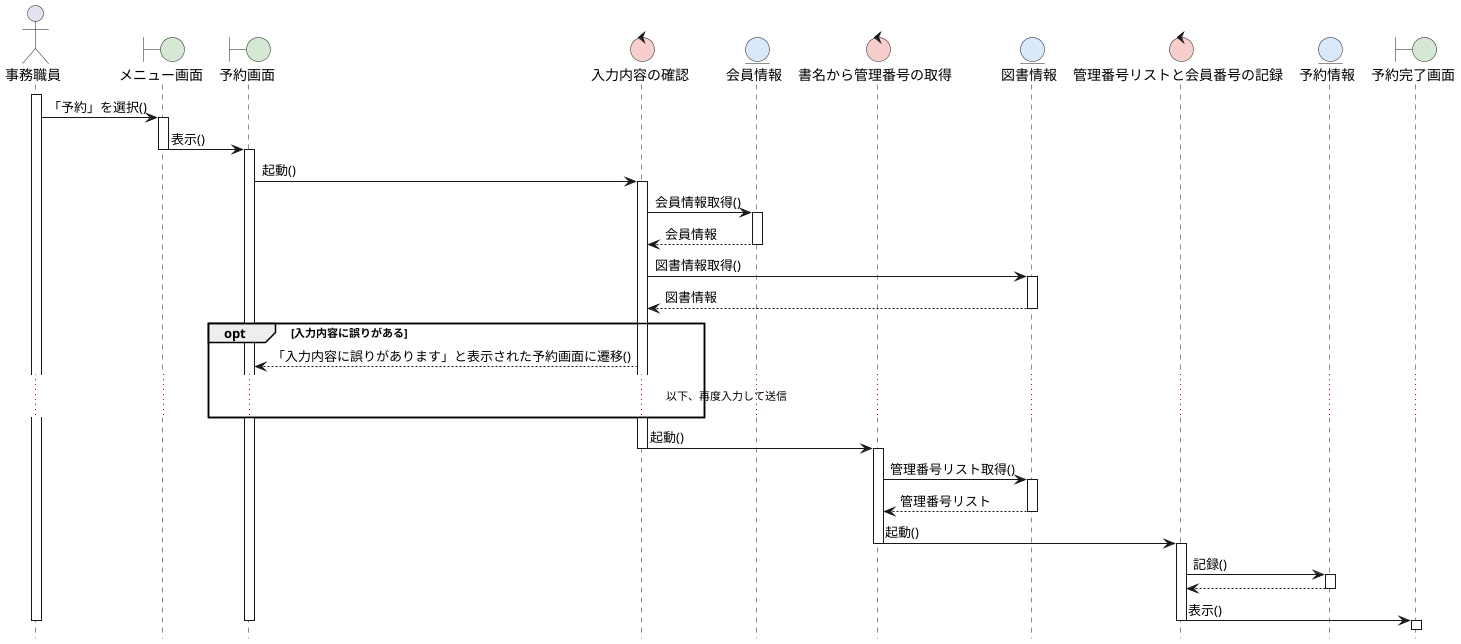 @startuml 図書館システム-予約シーケンス図
hide footbox
skinparam boundaryBackgroundColor #D5E8D4
skinparam controlBackgroundColor  #F8CECC
skinparam entityBackgroundColor   #DAE8FC

actor 事務職員 as A
boundary メニュー画面 as B1
boundary 予約画面 as B2
control 入力内容の確認 as C1
entity 会員情報 as E1
control 書名から管理番号の取得 as C2
entity 図書情報 as E2
control 管理番号リストと会員番号の記録 as C3
entity 予約情報 as E3
boundary 予約完了画面 as B3

activate A

A -> B1: 「予約」を選択()
activate B1

B1 -> B2: 表示()
deactivate B1
activate B2

B2 -> C1: 起動()
activate C1

C1 -> E1: 会員情報取得()
activate E1
E1 --> C1: 会員情報
deactivate E1

C1 -> E2: 図書情報取得()
activate E2
E2 --> C1: 図書情報
deactivate E2

opt 入力内容に誤りがある
  C1 --> B2: 「入力内容に誤りがあります」と表示された予約画面に遷移()
  ...以下、再度入力して送信...
end

C1 -> C2: 起動()
deactivate C1
activate C2

C2 -> E2: 管理番号リスト取得()
activate E2
E2 --> C2: 管理番号リスト
deactivate E2

C2 -> C3: 起動()
deactivate C2
activate C3

C3 -> E3: 記録()
activate E3
E3 --> C3
deactivate E3

C3 -> B3: 表示()
deactivate C3
deactivate B2
activate B3

deactivate B3
deactivate A

@enduml